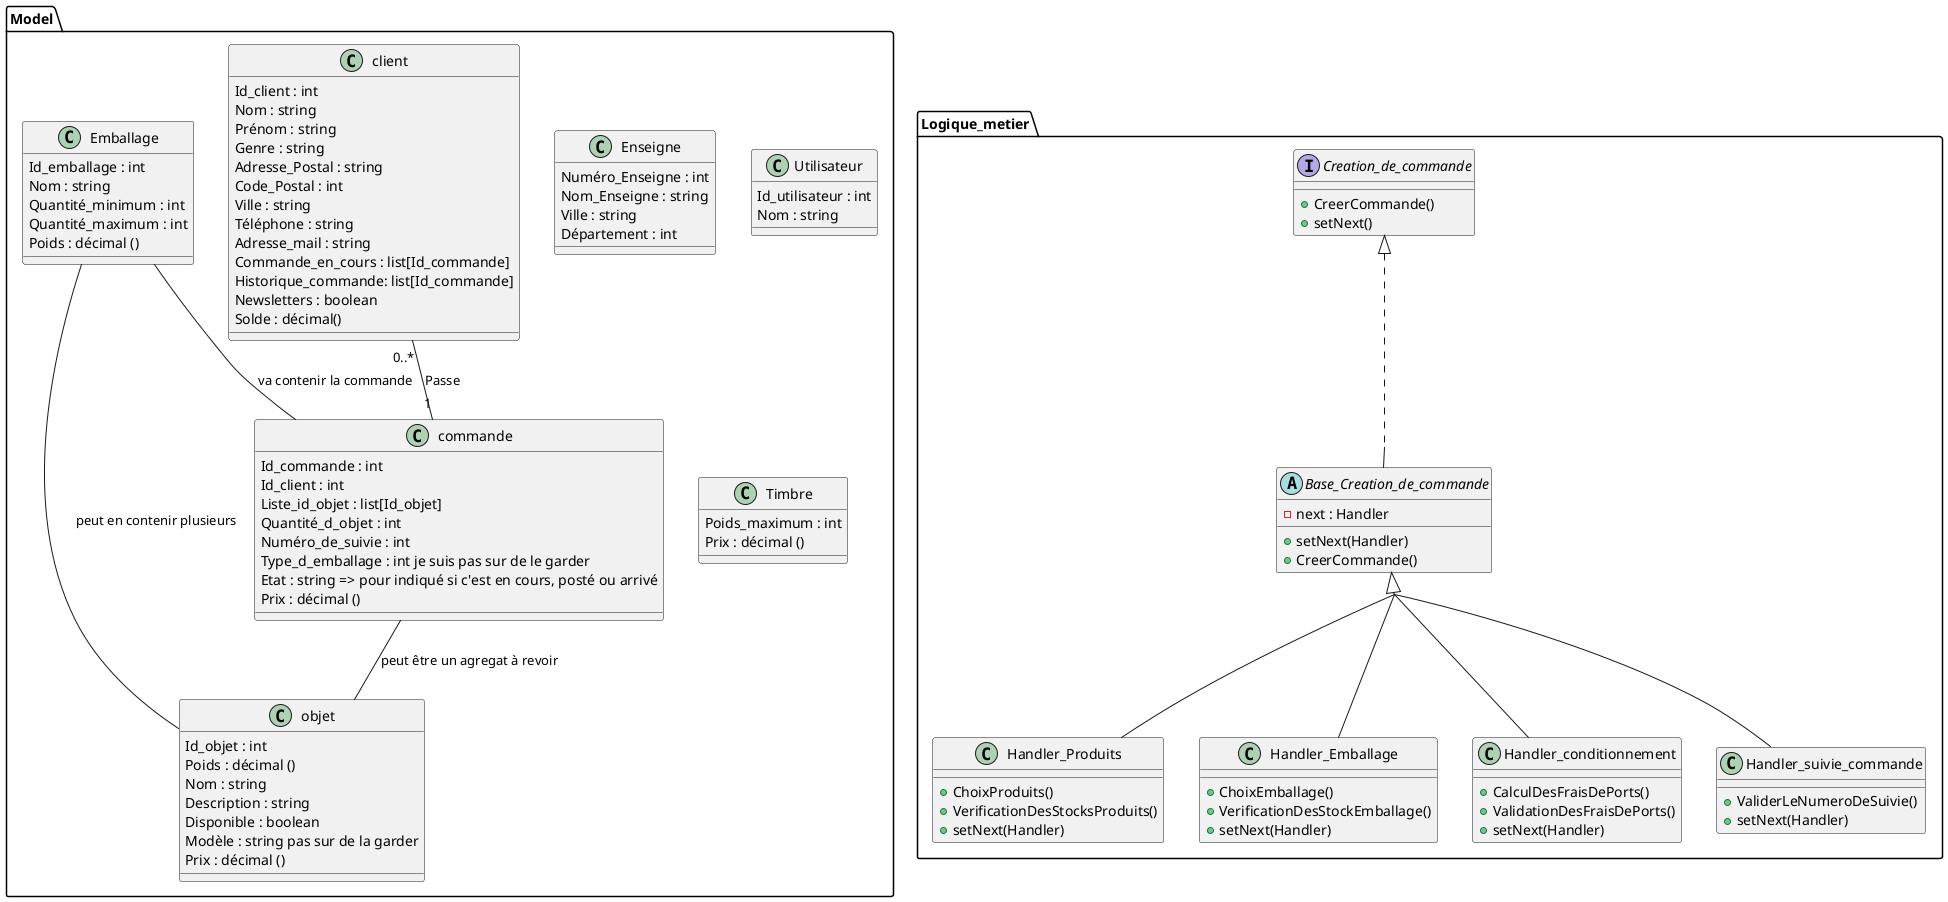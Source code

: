 @startuml class brooullion
skinparam groupInheritance 4

package Model {
    class client {
        Id_client : int
        Nom : string
        Prénom : string
        Genre : string
        Adresse_Postal : string
        Code_Postal : int
        Ville : string
        Téléphone : string
        Adresse_mail : string
        Commande_en_cours : list[Id_commande]
        Historique_commande: list[Id_commande]
        Newsletters : boolean
        {field} Solde : décimal()
    }

    class commande {
        Id_commande : int
        Id_client : int
        Liste_id_objet : list[Id_objet]
        Quantité_d_objet : int
        Numéro_de_suivie : int
        Type_d_emballage : int je suis pas sur de le garder
        Etat : string => pour indiqué si c'est en cours, posté ou arrivé
        {field} Prix : décimal ()

    }

    class objet {
        Id_objet : int
        {field} Poids : décimal ()
        Nom : string
        Description : string
        Disponible : boolean
        Modèle : string pas sur de la garder
        {field} Prix : décimal ()
    }

    class Emballage {
        Id_emballage : int
        Nom : string
        Quantité_minimum : int
        Quantité_maximum : int
        {field} Poids : décimal ()
    }

    class Enseigne {
        Numéro_Enseigne : int
        Nom_Enseigne : string
        Ville : string
        Département : int
    }

    class Utilisateur {
        Id_utilisateur : int
        Nom : string
    }

    class Timbre {
        Poids_maximum : int
        {field} Prix : décimal ()
    }
}

client "0..*" -- "1" commande : Passe
commande -- objet : peut être un agregat à revoir
Emballage -- objet : peut en contenir plusieurs
Emballage -- commande : va contenir la commande


package Logique_metier {
    interface Creation_de_commande {
        + CreerCommande()
        + setNext()
    }

    abstract Base_Creation_de_commande {
        - next : Handler
        + setNext(Handler)
        + CreerCommande()
    } 

    class Handler_Produits{
        + ChoixProduits()
        + VerificationDesStocksProduits()
        + setNext(Handler)
    }

    class Handler_Emballage {
        + ChoixEmballage()
        + VerificationDesStockEmballage()
        + setNext(Handler)
    }

    class Handler_conditionnement {
        + CalculDesFraisDePorts()
        + ValidationDesFraisDePorts()
        + setNext(Handler)
    }

    class Handler_suivie_commande {
        + ValiderLeNumeroDeSuivie()
        + setNext(Handler)
    }
}

Creation_de_commande <|.. Base_Creation_de_commande
Base_Creation_de_commande <|-- Handler_Produits
Base_Creation_de_commande <|-- Handler_Emballage
Base_Creation_de_commande <|-- Handler_conditionnement
Base_Creation_de_commande <|-- Handler_suivie_commande












@enduml